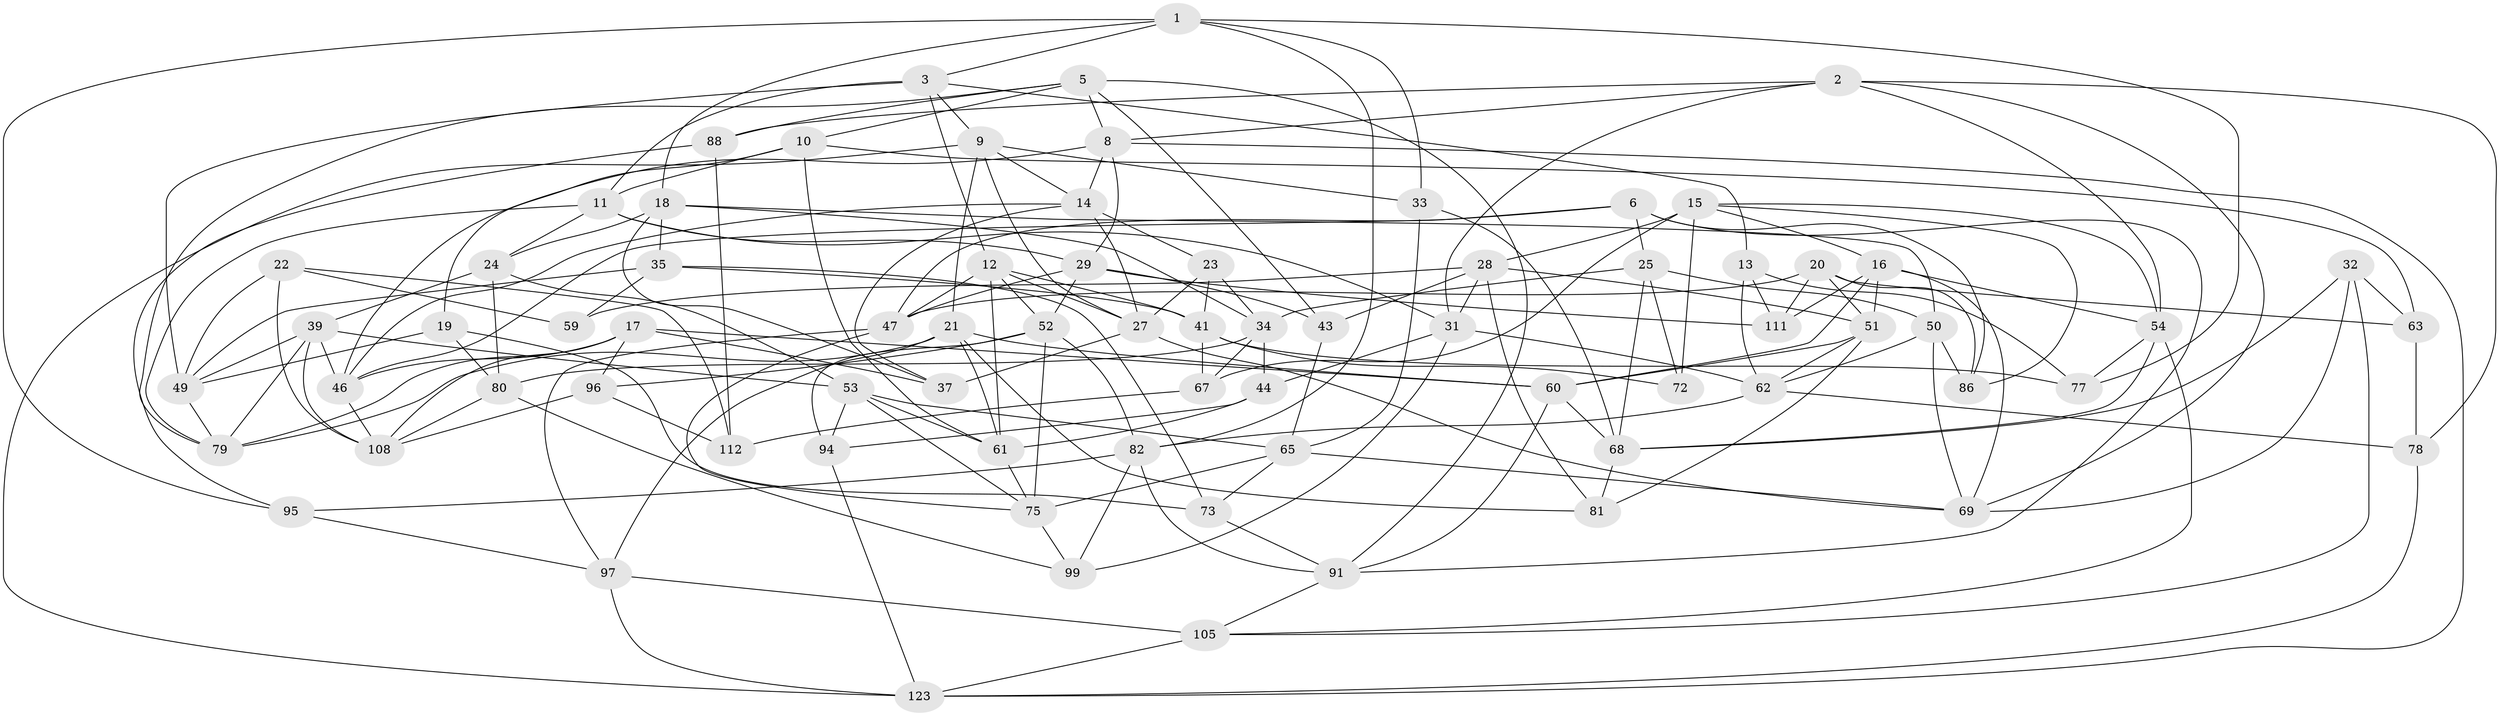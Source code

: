 // original degree distribution, {4: 1.0}
// Generated by graph-tools (version 1.1) at 2025/42/03/06/25 10:42:23]
// undirected, 75 vertices, 194 edges
graph export_dot {
graph [start="1"]
  node [color=gray90,style=filled];
  1 [super="+4"];
  2 [super="+7"];
  3 [super="+98"];
  5 [super="+127"];
  6 [super="+45"];
  8 [super="+56"];
  9 [super="+38"];
  10 [super="+40"];
  11 [super="+48"];
  12 [super="+36"];
  13;
  14 [super="+64"];
  15 [super="+30"];
  16 [super="+57"];
  17 [super="+117"];
  18 [super="+115"];
  19;
  20 [super="+121"];
  21 [super="+84"];
  22;
  23;
  24 [super="+26"];
  25 [super="+103"];
  27 [super="+76"];
  28 [super="+74"];
  29 [super="+55"];
  31 [super="+125"];
  32;
  33;
  34 [super="+58"];
  35 [super="+42"];
  37;
  39 [super="+101"];
  41 [super="+126"];
  43;
  44;
  46 [super="+70"];
  47 [super="+110"];
  49 [super="+87"];
  50 [super="+92"];
  51 [super="+66"];
  52 [super="+122"];
  53 [super="+107"];
  54 [super="+85"];
  59;
  60 [super="+71"];
  61 [super="+116"];
  62 [super="+100"];
  63 [super="+113"];
  65 [super="+114"];
  67;
  68 [super="+102"];
  69 [super="+89"];
  72;
  73;
  75 [super="+120"];
  77;
  78;
  79 [super="+93"];
  80 [super="+119"];
  81;
  82 [super="+83"];
  86 [super="+90"];
  88;
  91 [super="+104"];
  94;
  95;
  96;
  97 [super="+109"];
  99;
  105 [super="+106"];
  108 [super="+118"];
  111;
  112;
  123 [super="+124"];
  1 -- 82;
  1 -- 77;
  1 -- 18;
  1 -- 3;
  1 -- 95;
  1 -- 33;
  2 -- 31;
  2 -- 69;
  2 -- 8;
  2 -- 88;
  2 -- 78;
  2 -- 54;
  3 -- 9;
  3 -- 13;
  3 -- 49;
  3 -- 12;
  3 -- 11;
  5 -- 91;
  5 -- 10;
  5 -- 88;
  5 -- 8;
  5 -- 43;
  5 -- 79;
  6 -- 86 [weight=2];
  6 -- 25;
  6 -- 47;
  6 -- 46;
  6 -- 91;
  8 -- 14;
  8 -- 46;
  8 -- 123;
  8 -- 29;
  9 -- 14;
  9 -- 123;
  9 -- 27;
  9 -- 21;
  9 -- 33;
  10 -- 11;
  10 -- 61;
  10 -- 19;
  10 -- 63 [weight=2];
  11 -- 79;
  11 -- 29;
  11 -- 24;
  11 -- 31;
  12 -- 47;
  12 -- 41;
  12 -- 27;
  12 -- 61;
  12 -- 52;
  13 -- 111;
  13 -- 77;
  13 -- 62;
  14 -- 27;
  14 -- 46;
  14 -- 37;
  14 -- 23;
  15 -- 28;
  15 -- 72;
  15 -- 86;
  15 -- 67;
  15 -- 54;
  15 -- 16;
  16 -- 69;
  16 -- 51;
  16 -- 54;
  16 -- 60;
  16 -- 111;
  17 -- 79;
  17 -- 96;
  17 -- 37;
  17 -- 108;
  17 -- 60;
  17 -- 46;
  18 -- 24;
  18 -- 34;
  18 -- 37;
  18 -- 50;
  18 -- 35;
  19 -- 80;
  19 -- 49;
  19 -- 73;
  20 -- 63 [weight=2];
  20 -- 51;
  20 -- 111;
  20 -- 86;
  20 -- 47;
  21 -- 61;
  21 -- 79;
  21 -- 81;
  21 -- 60;
  21 -- 97;
  22 -- 112;
  22 -- 108;
  22 -- 59;
  22 -- 49;
  23 -- 41;
  23 -- 27;
  23 -- 34;
  24 -- 53;
  24 -- 80 [weight=2];
  24 -- 39;
  25 -- 72 [weight=2];
  25 -- 34;
  25 -- 50;
  25 -- 68;
  27 -- 69;
  27 -- 37;
  28 -- 59;
  28 -- 43;
  28 -- 81;
  28 -- 51;
  28 -- 31;
  29 -- 43;
  29 -- 52;
  29 -- 111;
  29 -- 47;
  31 -- 99;
  31 -- 44;
  31 -- 62;
  32 -- 105;
  32 -- 69;
  32 -- 68;
  32 -- 63;
  33 -- 68;
  33 -- 65;
  34 -- 44;
  34 -- 67;
  34 -- 80;
  35 -- 73;
  35 -- 59 [weight=2];
  35 -- 41;
  35 -- 49;
  39 -- 108;
  39 -- 79;
  39 -- 53;
  39 -- 49;
  39 -- 46;
  41 -- 72;
  41 -- 67;
  41 -- 77;
  43 -- 65;
  44 -- 94;
  44 -- 61;
  46 -- 108;
  47 -- 75;
  47 -- 97;
  49 -- 79;
  50 -- 69;
  50 -- 62;
  50 -- 86 [weight=2];
  51 -- 81;
  51 -- 62;
  51 -- 60;
  52 -- 96;
  52 -- 75;
  52 -- 94;
  52 -- 82;
  53 -- 94;
  53 -- 75;
  53 -- 61;
  53 -- 65;
  54 -- 77;
  54 -- 105;
  54 -- 68;
  60 -- 91;
  60 -- 68;
  61 -- 75;
  62 -- 78;
  62 -- 82;
  63 -- 78;
  65 -- 73;
  65 -- 69;
  65 -- 75;
  67 -- 112;
  68 -- 81;
  73 -- 91;
  75 -- 99;
  78 -- 123;
  80 -- 99;
  80 -- 108;
  82 -- 95;
  82 -- 91;
  82 -- 99;
  88 -- 95;
  88 -- 112;
  91 -- 105;
  94 -- 123;
  95 -- 97;
  96 -- 112;
  96 -- 108;
  97 -- 123;
  97 -- 105 [weight=2];
  105 -- 123;
}
